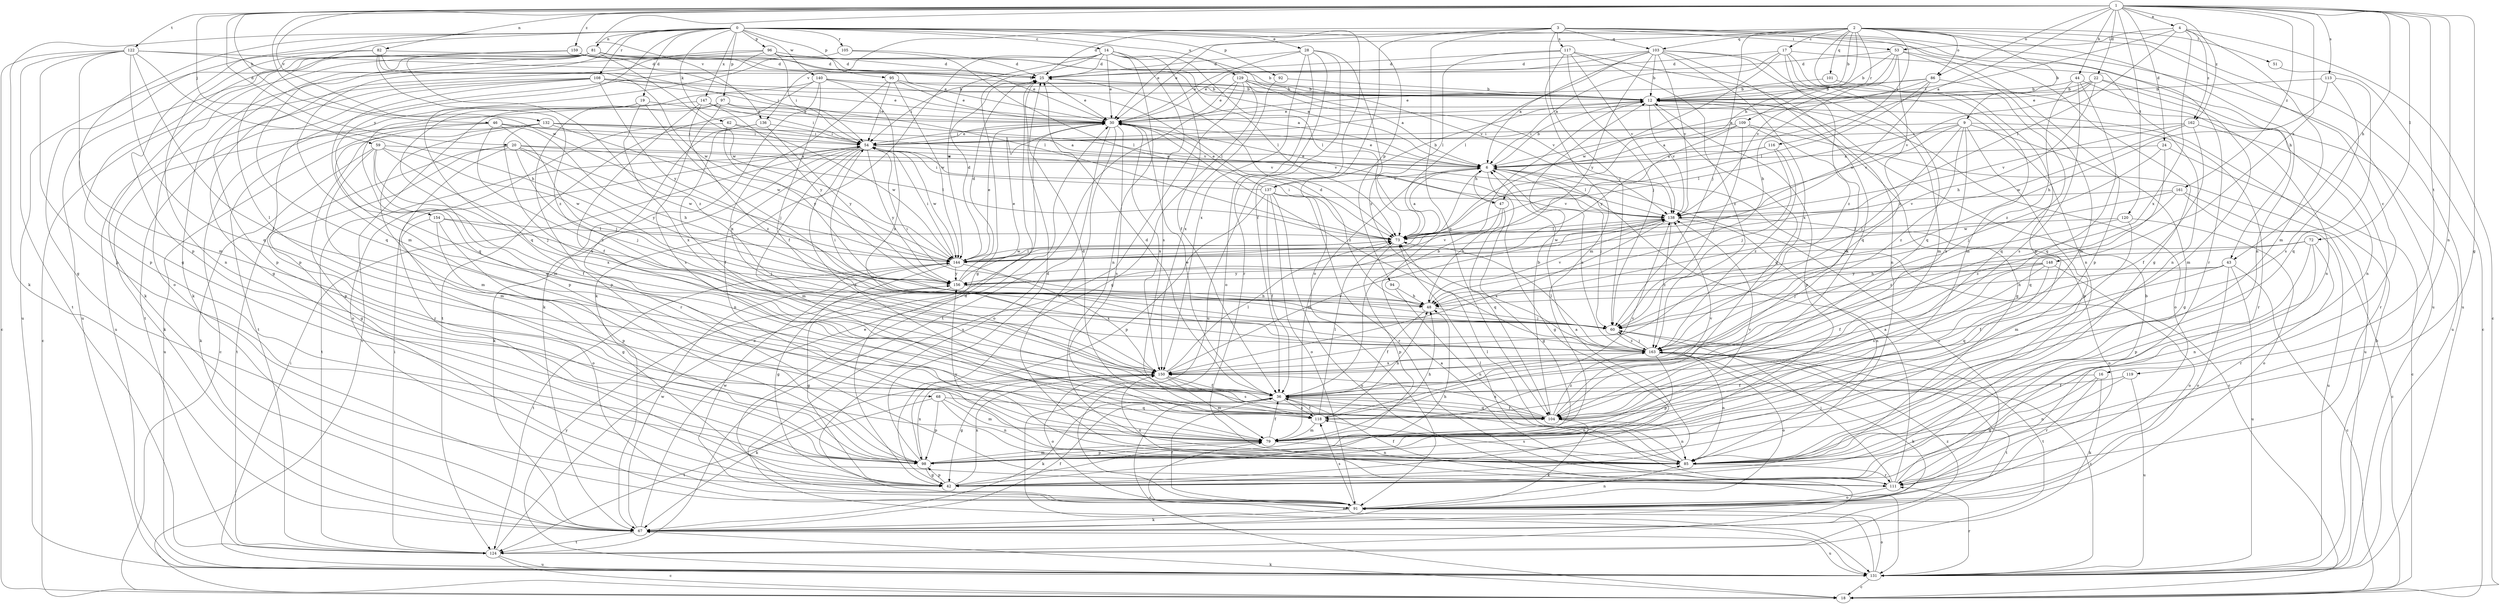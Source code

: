 strict digraph  {
0;
1;
2;
3;
4;
6;
9;
12;
14;
16;
17;
18;
19;
20;
22;
24;
25;
28;
30;
36;
42;
43;
44;
46;
47;
48;
51;
53;
54;
59;
60;
62;
67;
68;
72;
73;
79;
81;
82;
85;
86;
91;
92;
94;
95;
96;
97;
98;
101;
103;
104;
105;
108;
109;
111;
113;
116;
117;
118;
119;
120;
122;
124;
129;
131;
132;
136;
137;
138;
140;
144;
147;
148;
150;
154;
156;
159;
161;
162;
163;
0 -> 14  [label=c];
0 -> 19  [label=d];
0 -> 28  [label=e];
0 -> 36  [label=f];
0 -> 42  [label=g];
0 -> 43  [label=h];
0 -> 62  [label=k];
0 -> 67  [label=k];
0 -> 68  [label=l];
0 -> 79  [label=m];
0 -> 81  [label=n];
0 -> 92  [label=p];
0 -> 94  [label=p];
0 -> 95  [label=p];
0 -> 96  [label=p];
0 -> 97  [label=p];
0 -> 98  [label=p];
0 -> 105  [label=r];
0 -> 108  [label=r];
0 -> 129  [label=u];
0 -> 140  [label=w];
0 -> 147  [label=x];
0 -> 154  [label=y];
1 -> 4  [label=a];
1 -> 6  [label=a];
1 -> 20  [label=d];
1 -> 22  [label=d];
1 -> 24  [label=d];
1 -> 42  [label=g];
1 -> 43  [label=h];
1 -> 44  [label=h];
1 -> 46  [label=h];
1 -> 59  [label=j];
1 -> 72  [label=l];
1 -> 82  [label=n];
1 -> 85  [label=n];
1 -> 86  [label=o];
1 -> 113  [label=s];
1 -> 119  [label=t];
1 -> 120  [label=t];
1 -> 122  [label=t];
1 -> 132  [label=v];
1 -> 136  [label=v];
1 -> 144  [label=w];
1 -> 148  [label=x];
1 -> 159  [label=z];
1 -> 161  [label=z];
1 -> 162  [label=z];
2 -> 9  [label=b];
2 -> 12  [label=b];
2 -> 16  [label=c];
2 -> 17  [label=c];
2 -> 25  [label=d];
2 -> 30  [label=e];
2 -> 47  [label=h];
2 -> 51  [label=i];
2 -> 60  [label=j];
2 -> 85  [label=n];
2 -> 86  [label=o];
2 -> 98  [label=p];
2 -> 101  [label=q];
2 -> 103  [label=q];
2 -> 109  [label=r];
2 -> 116  [label=s];
2 -> 131  [label=u];
3 -> 30  [label=e];
3 -> 42  [label=g];
3 -> 53  [label=i];
3 -> 60  [label=j];
3 -> 91  [label=o];
3 -> 103  [label=q];
3 -> 104  [label=q];
3 -> 111  [label=r];
3 -> 117  [label=s];
3 -> 131  [label=u];
3 -> 136  [label=v];
4 -> 18  [label=c];
4 -> 53  [label=i];
4 -> 54  [label=i];
4 -> 73  [label=l];
4 -> 79  [label=m];
4 -> 150  [label=x];
4 -> 162  [label=z];
6 -> 12  [label=b];
6 -> 18  [label=c];
6 -> 30  [label=e];
6 -> 42  [label=g];
6 -> 47  [label=h];
6 -> 60  [label=j];
6 -> 79  [label=m];
6 -> 91  [label=o];
6 -> 137  [label=v];
9 -> 42  [label=g];
9 -> 54  [label=i];
9 -> 60  [label=j];
9 -> 73  [label=l];
9 -> 98  [label=p];
9 -> 111  [label=r];
9 -> 138  [label=v];
9 -> 150  [label=x];
9 -> 163  [label=z];
12 -> 30  [label=e];
12 -> 42  [label=g];
12 -> 91  [label=o];
12 -> 98  [label=p];
12 -> 104  [label=q];
12 -> 138  [label=v];
14 -> 25  [label=d];
14 -> 30  [label=e];
14 -> 36  [label=f];
14 -> 42  [label=g];
14 -> 67  [label=k];
14 -> 73  [label=l];
14 -> 85  [label=n];
14 -> 118  [label=s];
14 -> 138  [label=v];
14 -> 144  [label=w];
16 -> 36  [label=f];
16 -> 42  [label=g];
16 -> 67  [label=k];
16 -> 111  [label=r];
17 -> 6  [label=a];
17 -> 25  [label=d];
17 -> 79  [label=m];
17 -> 85  [label=n];
17 -> 104  [label=q];
17 -> 144  [label=w];
17 -> 163  [label=z];
18 -> 67  [label=k];
19 -> 30  [label=e];
19 -> 60  [label=j];
19 -> 79  [label=m];
19 -> 98  [label=p];
19 -> 150  [label=x];
20 -> 6  [label=a];
20 -> 42  [label=g];
20 -> 60  [label=j];
20 -> 73  [label=l];
20 -> 111  [label=r];
20 -> 124  [label=t];
20 -> 144  [label=w];
20 -> 156  [label=y];
22 -> 12  [label=b];
22 -> 30  [label=e];
22 -> 48  [label=h];
22 -> 79  [label=m];
22 -> 131  [label=u];
22 -> 138  [label=v];
24 -> 6  [label=a];
24 -> 18  [label=c];
24 -> 60  [label=j];
24 -> 104  [label=q];
25 -> 12  [label=b];
25 -> 30  [label=e];
25 -> 54  [label=i];
28 -> 25  [label=d];
28 -> 30  [label=e];
28 -> 91  [label=o];
28 -> 111  [label=r];
28 -> 131  [label=u];
28 -> 150  [label=x];
28 -> 163  [label=z];
30 -> 54  [label=i];
30 -> 85  [label=n];
30 -> 91  [label=o];
30 -> 118  [label=s];
30 -> 150  [label=x];
30 -> 163  [label=z];
36 -> 12  [label=b];
36 -> 18  [label=c];
36 -> 25  [label=d];
36 -> 30  [label=e];
36 -> 67  [label=k];
36 -> 85  [label=n];
36 -> 104  [label=q];
36 -> 118  [label=s];
42 -> 6  [label=a];
42 -> 48  [label=h];
42 -> 98  [label=p];
42 -> 150  [label=x];
43 -> 18  [label=c];
43 -> 36  [label=f];
43 -> 48  [label=h];
43 -> 91  [label=o];
43 -> 131  [label=u];
43 -> 156  [label=y];
44 -> 12  [label=b];
44 -> 85  [label=n];
44 -> 104  [label=q];
44 -> 118  [label=s];
44 -> 163  [label=z];
46 -> 48  [label=h];
46 -> 54  [label=i];
46 -> 60  [label=j];
46 -> 67  [label=k];
46 -> 104  [label=q];
46 -> 138  [label=v];
46 -> 163  [label=z];
47 -> 30  [label=e];
47 -> 42  [label=g];
47 -> 48  [label=h];
47 -> 104  [label=q];
48 -> 25  [label=d];
48 -> 36  [label=f];
48 -> 54  [label=i];
48 -> 60  [label=j];
48 -> 138  [label=v];
51 -> 18  [label=c];
53 -> 12  [label=b];
53 -> 25  [label=d];
53 -> 48  [label=h];
53 -> 79  [label=m];
53 -> 98  [label=p];
53 -> 138  [label=v];
53 -> 163  [label=z];
54 -> 6  [label=a];
54 -> 30  [label=e];
54 -> 67  [label=k];
54 -> 79  [label=m];
54 -> 85  [label=n];
54 -> 118  [label=s];
54 -> 124  [label=t];
54 -> 144  [label=w];
54 -> 156  [label=y];
59 -> 6  [label=a];
59 -> 36  [label=f];
59 -> 60  [label=j];
59 -> 67  [label=k];
59 -> 79  [label=m];
59 -> 144  [label=w];
59 -> 150  [label=x];
60 -> 54  [label=i];
60 -> 124  [label=t];
60 -> 163  [label=z];
62 -> 54  [label=i];
62 -> 91  [label=o];
62 -> 144  [label=w];
62 -> 156  [label=y];
67 -> 30  [label=e];
67 -> 36  [label=f];
67 -> 124  [label=t];
67 -> 131  [label=u];
67 -> 144  [label=w];
67 -> 163  [label=z];
68 -> 79  [label=m];
68 -> 85  [label=n];
68 -> 98  [label=p];
68 -> 104  [label=q];
68 -> 124  [label=t];
72 -> 48  [label=h];
72 -> 85  [label=n];
72 -> 98  [label=p];
72 -> 111  [label=r];
72 -> 144  [label=w];
73 -> 6  [label=a];
73 -> 54  [label=i];
73 -> 98  [label=p];
73 -> 144  [label=w];
79 -> 36  [label=f];
79 -> 48  [label=h];
79 -> 85  [label=n];
79 -> 98  [label=p];
79 -> 138  [label=v];
81 -> 12  [label=b];
81 -> 25  [label=d];
81 -> 30  [label=e];
81 -> 67  [label=k];
81 -> 91  [label=o];
81 -> 98  [label=p];
81 -> 104  [label=q];
81 -> 131  [label=u];
81 -> 144  [label=w];
82 -> 25  [label=d];
82 -> 42  [label=g];
82 -> 54  [label=i];
82 -> 85  [label=n];
82 -> 144  [label=w];
82 -> 163  [label=z];
85 -> 73  [label=l];
85 -> 111  [label=r];
85 -> 118  [label=s];
85 -> 156  [label=y];
86 -> 6  [label=a];
86 -> 12  [label=b];
86 -> 30  [label=e];
86 -> 73  [label=l];
86 -> 85  [label=n];
86 -> 144  [label=w];
91 -> 25  [label=d];
91 -> 36  [label=f];
91 -> 67  [label=k];
91 -> 85  [label=n];
91 -> 118  [label=s];
91 -> 144  [label=w];
92 -> 12  [label=b];
92 -> 150  [label=x];
94 -> 48  [label=h];
94 -> 85  [label=n];
95 -> 12  [label=b];
95 -> 30  [label=e];
95 -> 54  [label=i];
95 -> 144  [label=w];
95 -> 150  [label=x];
96 -> 6  [label=a];
96 -> 25  [label=d];
96 -> 42  [label=g];
96 -> 54  [label=i];
96 -> 67  [label=k];
96 -> 73  [label=l];
96 -> 98  [label=p];
97 -> 30  [label=e];
97 -> 98  [label=p];
97 -> 118  [label=s];
97 -> 124  [label=t];
97 -> 138  [label=v];
98 -> 25  [label=d];
98 -> 42  [label=g];
98 -> 79  [label=m];
98 -> 150  [label=x];
101 -> 12  [label=b];
101 -> 104  [label=q];
103 -> 6  [label=a];
103 -> 12  [label=b];
103 -> 25  [label=d];
103 -> 30  [label=e];
103 -> 73  [label=l];
103 -> 79  [label=m];
103 -> 85  [label=n];
103 -> 104  [label=q];
103 -> 138  [label=v];
103 -> 150  [label=x];
103 -> 156  [label=y];
104 -> 12  [label=b];
104 -> 25  [label=d];
104 -> 36  [label=f];
104 -> 67  [label=k];
104 -> 85  [label=n];
104 -> 138  [label=v];
104 -> 150  [label=x];
104 -> 163  [label=z];
105 -> 25  [label=d];
105 -> 73  [label=l];
105 -> 104  [label=q];
108 -> 6  [label=a];
108 -> 12  [label=b];
108 -> 18  [label=c];
108 -> 30  [label=e];
108 -> 104  [label=q];
108 -> 124  [label=t];
108 -> 131  [label=u];
108 -> 156  [label=y];
109 -> 6  [label=a];
109 -> 54  [label=i];
109 -> 60  [label=j];
109 -> 131  [label=u];
109 -> 150  [label=x];
109 -> 156  [label=y];
111 -> 6  [label=a];
111 -> 12  [label=b];
111 -> 36  [label=f];
111 -> 60  [label=j];
111 -> 73  [label=l];
111 -> 91  [label=o];
111 -> 150  [label=x];
113 -> 12  [label=b];
113 -> 48  [label=h];
113 -> 104  [label=q];
113 -> 118  [label=s];
116 -> 6  [label=a];
116 -> 60  [label=j];
116 -> 73  [label=l];
116 -> 163  [label=z];
117 -> 25  [label=d];
117 -> 60  [label=j];
117 -> 73  [label=l];
117 -> 79  [label=m];
117 -> 85  [label=n];
117 -> 138  [label=v];
117 -> 163  [label=z];
118 -> 36  [label=f];
118 -> 48  [label=h];
118 -> 73  [label=l];
118 -> 79  [label=m];
118 -> 138  [label=v];
119 -> 36  [label=f];
119 -> 85  [label=n];
119 -> 131  [label=u];
120 -> 73  [label=l];
120 -> 79  [label=m];
120 -> 91  [label=o];
120 -> 163  [label=z];
122 -> 12  [label=b];
122 -> 18  [label=c];
122 -> 25  [label=d];
122 -> 36  [label=f];
122 -> 48  [label=h];
122 -> 79  [label=m];
122 -> 98  [label=p];
122 -> 104  [label=q];
122 -> 124  [label=t];
124 -> 6  [label=a];
124 -> 18  [label=c];
124 -> 30  [label=e];
124 -> 54  [label=i];
124 -> 131  [label=u];
129 -> 6  [label=a];
129 -> 12  [label=b];
129 -> 30  [label=e];
129 -> 42  [label=g];
129 -> 124  [label=t];
129 -> 131  [label=u];
129 -> 138  [label=v];
131 -> 12  [label=b];
131 -> 18  [label=c];
131 -> 54  [label=i];
131 -> 79  [label=m];
131 -> 91  [label=o];
131 -> 111  [label=r];
131 -> 156  [label=y];
131 -> 163  [label=z];
132 -> 6  [label=a];
132 -> 54  [label=i];
132 -> 79  [label=m];
132 -> 98  [label=p];
132 -> 131  [label=u];
132 -> 138  [label=v];
132 -> 144  [label=w];
132 -> 150  [label=x];
136 -> 36  [label=f];
136 -> 54  [label=i];
136 -> 111  [label=r];
136 -> 156  [label=y];
137 -> 12  [label=b];
137 -> 30  [label=e];
137 -> 36  [label=f];
137 -> 54  [label=i];
137 -> 91  [label=o];
137 -> 98  [label=p];
137 -> 111  [label=r];
137 -> 131  [label=u];
137 -> 138  [label=v];
138 -> 73  [label=l];
138 -> 85  [label=n];
138 -> 91  [label=o];
138 -> 144  [label=w];
138 -> 150  [label=x];
138 -> 163  [label=z];
140 -> 12  [label=b];
140 -> 18  [label=c];
140 -> 36  [label=f];
140 -> 67  [label=k];
140 -> 73  [label=l];
140 -> 124  [label=t];
140 -> 150  [label=x];
144 -> 25  [label=d];
144 -> 30  [label=e];
144 -> 42  [label=g];
144 -> 54  [label=i];
144 -> 73  [label=l];
144 -> 124  [label=t];
144 -> 138  [label=v];
144 -> 150  [label=x];
144 -> 156  [label=y];
147 -> 18  [label=c];
147 -> 30  [label=e];
147 -> 36  [label=f];
147 -> 54  [label=i];
147 -> 156  [label=y];
147 -> 163  [label=z];
148 -> 36  [label=f];
148 -> 60  [label=j];
148 -> 91  [label=o];
148 -> 104  [label=q];
148 -> 118  [label=s];
148 -> 156  [label=y];
150 -> 36  [label=f];
150 -> 42  [label=g];
150 -> 67  [label=k];
150 -> 73  [label=l];
150 -> 79  [label=m];
150 -> 91  [label=o];
150 -> 118  [label=s];
150 -> 138  [label=v];
154 -> 42  [label=g];
154 -> 60  [label=j];
154 -> 73  [label=l];
154 -> 91  [label=o];
154 -> 98  [label=p];
156 -> 25  [label=d];
156 -> 30  [label=e];
156 -> 42  [label=g];
156 -> 48  [label=h];
159 -> 25  [label=d];
159 -> 30  [label=e];
159 -> 73  [label=l];
159 -> 98  [label=p];
159 -> 131  [label=u];
159 -> 163  [label=z];
161 -> 18  [label=c];
161 -> 131  [label=u];
161 -> 138  [label=v];
161 -> 144  [label=w];
161 -> 163  [label=z];
162 -> 36  [label=f];
162 -> 54  [label=i];
162 -> 111  [label=r];
162 -> 138  [label=v];
162 -> 144  [label=w];
163 -> 6  [label=a];
163 -> 60  [label=j];
163 -> 67  [label=k];
163 -> 73  [label=l];
163 -> 85  [label=n];
163 -> 91  [label=o];
163 -> 98  [label=p];
163 -> 124  [label=t];
163 -> 150  [label=x];
}

